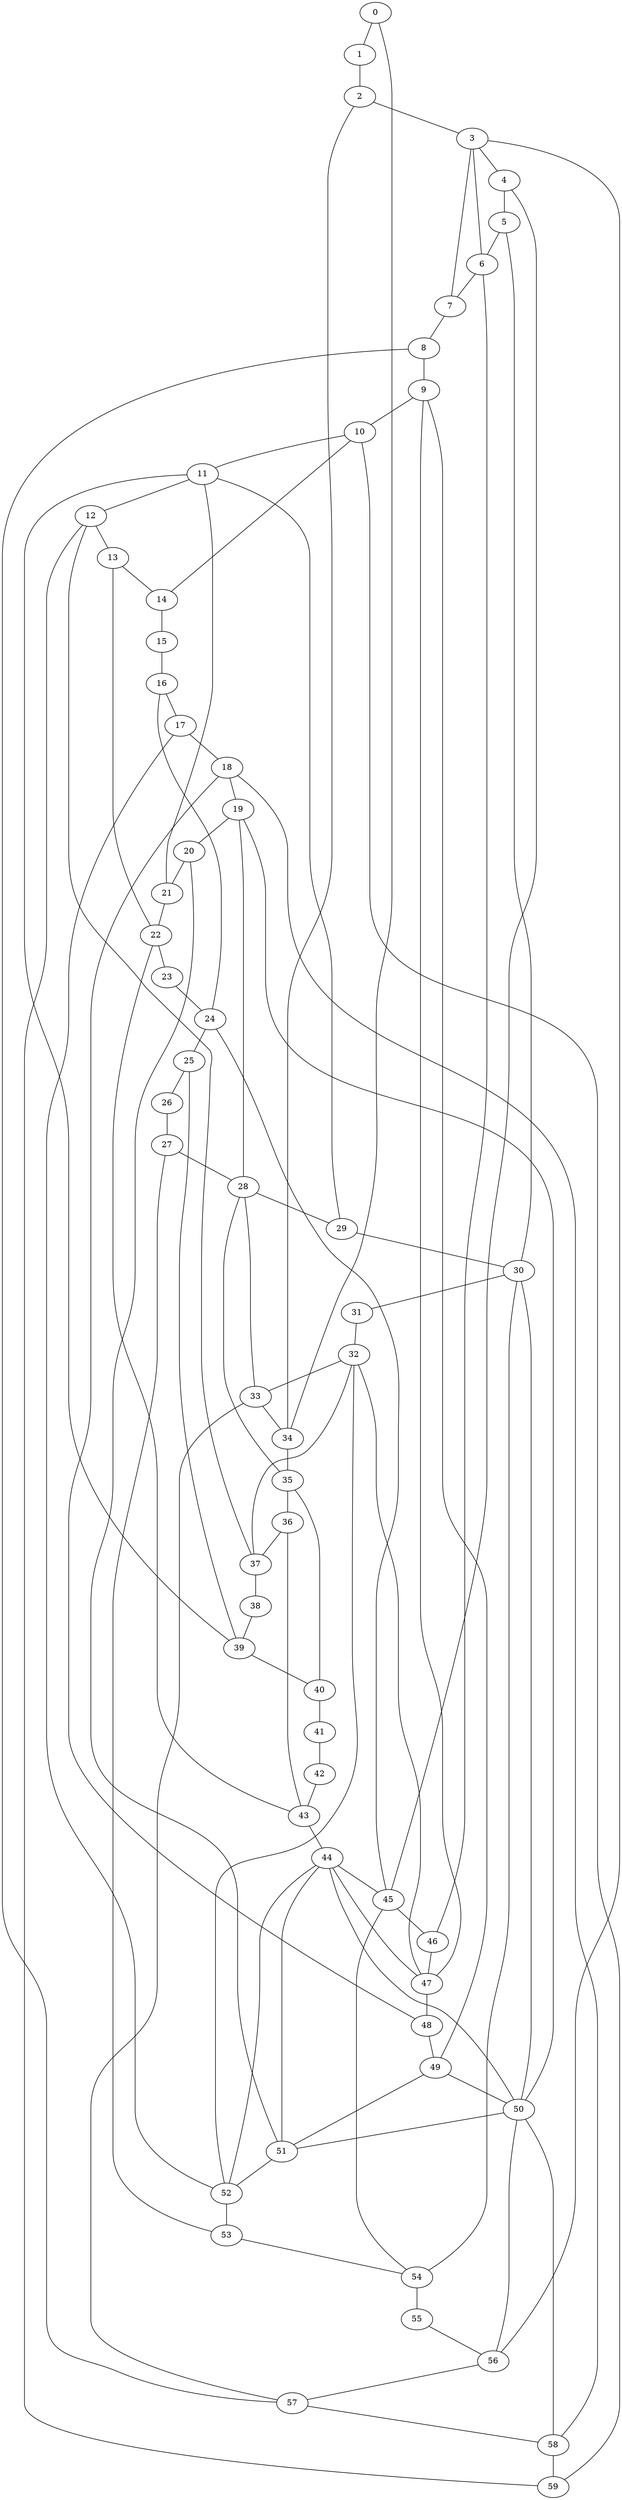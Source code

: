 
graph graphname {
    0 -- 1
0 -- 34
1 -- 2
2 -- 3
2 -- 34
3 -- 4
3 -- 56
3 -- 7
3 -- 6
4 -- 5
4 -- 45
5 -- 6
5 -- 30
6 -- 7
6 -- 46
7 -- 8
8 -- 9
8 -- 57
9 -- 10
9 -- 47
9 -- 49
10 -- 11
10 -- 59
10 -- 14
11 -- 12
11 -- 39
11 -- 21
11 -- 29
12 -- 13
12 -- 37
12 -- 59
13 -- 14
13 -- 22
14 -- 15
15 -- 16
16 -- 17
16 -- 24
17 -- 18
17 -- 52
18 -- 19
18 -- 48
18 -- 58
19 -- 20
19 -- 50
19 -- 28
20 -- 21
20 -- 51
21 -- 22
22 -- 23
22 -- 43
23 -- 24
24 -- 25
24 -- 45
25 -- 26
25 -- 39
26 -- 27
27 -- 28
27 -- 53
28 -- 29
28 -- 35
28 -- 33
29 -- 30
30 -- 31
30 -- 54
30 -- 50
31 -- 32
32 -- 33
32 -- 37
32 -- 52
32 -- 47
33 -- 34
33 -- 57
34 -- 35
35 -- 36
35 -- 40
36 -- 37
36 -- 43
37 -- 38
38 -- 39
39 -- 40
40 -- 41
41 -- 42
42 -- 43
43 -- 44
44 -- 45
44 -- 51
44 -- 52
44 -- 50
44 -- 47
45 -- 46
45 -- 54
46 -- 47
47 -- 48
48 -- 49
49 -- 50
49 -- 51
50 -- 51
50 -- 56
50 -- 58
51 -- 52
52 -- 53
53 -- 54
54 -- 55
55 -- 56
56 -- 57
57 -- 58
58 -- 59

}
